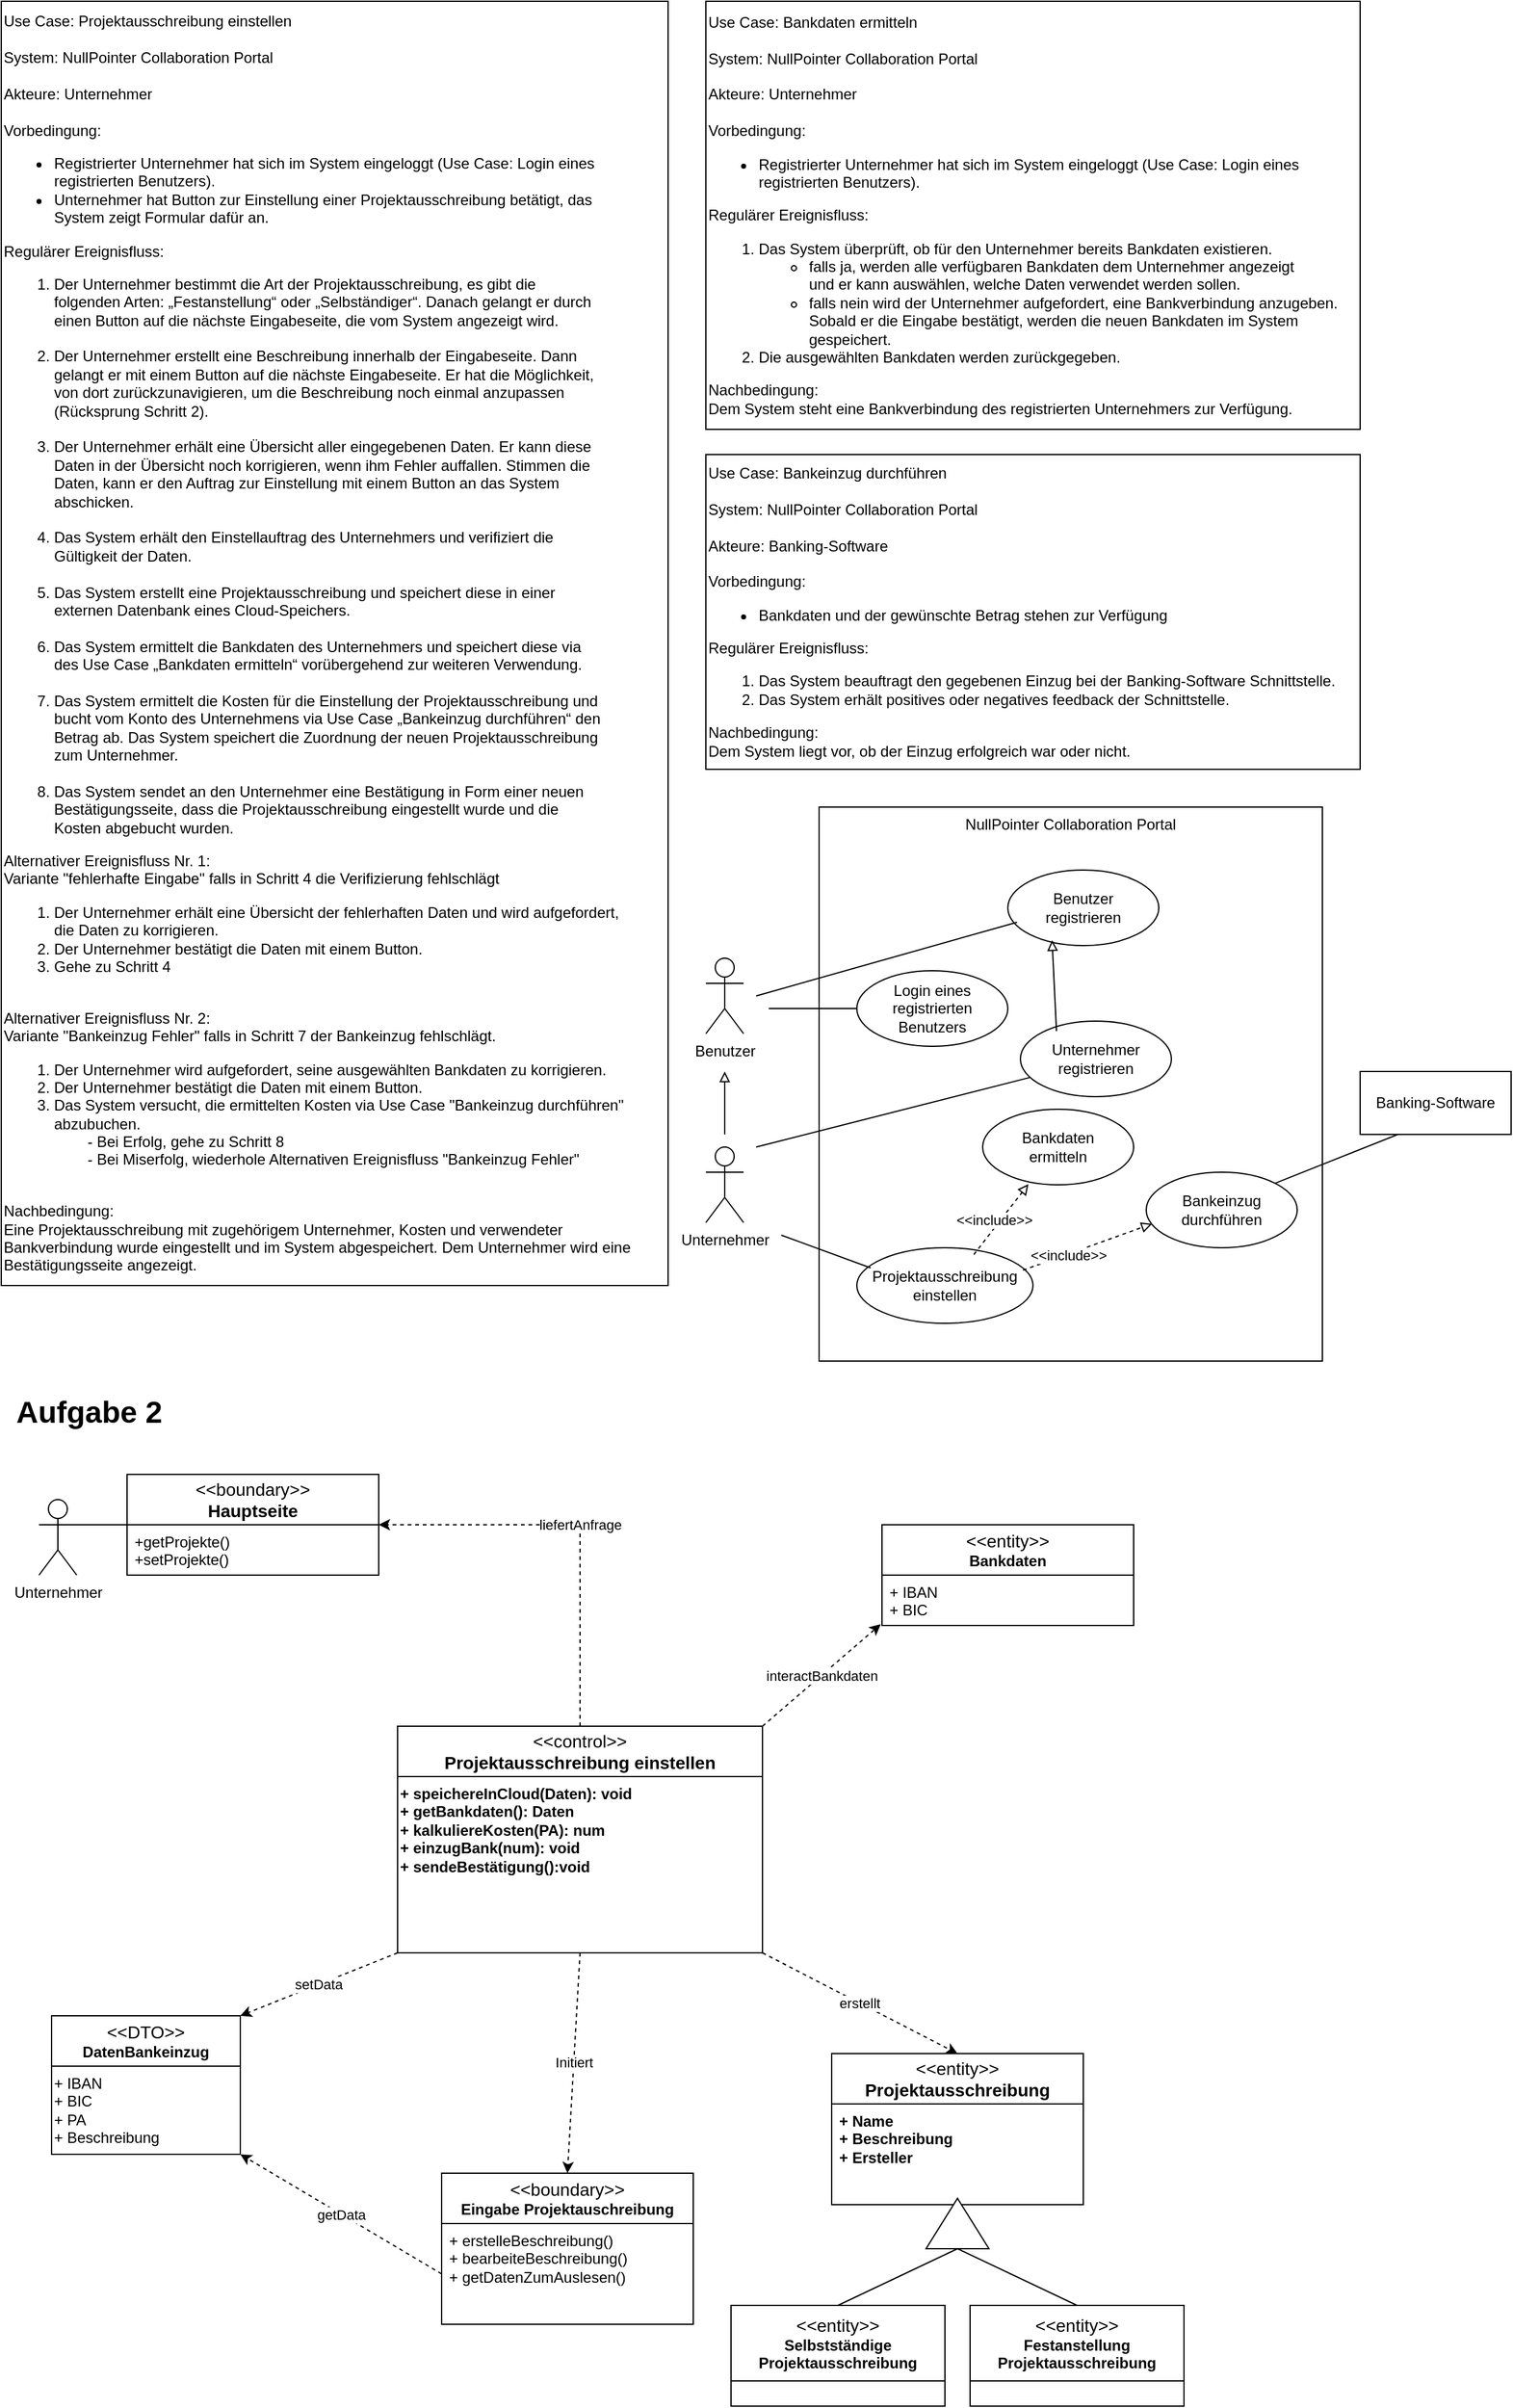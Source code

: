 <mxfile version="27.1.4">
  <diagram name="Page-1" id="3d1KqecdPM0TpSxcWpiK">
    <mxGraphModel dx="3120" dy="3320" grid="1" gridSize="10" guides="1" tooltips="1" connect="1" arrows="1" fold="1" page="1" pageScale="1" pageWidth="850" pageHeight="1100" background="none" math="0" shadow="0">
      <root>
        <mxCell id="0" />
        <mxCell id="1" parent="0" />
        <mxCell id="1ledMZv2JU0vycFWsOgZ-15" value="NullPointer Collaboration Portal" style="rounded=0;whiteSpace=wrap;html=1;fillColor=none;align=center;verticalAlign=top;" parent="1" vertex="1">
          <mxGeometry x="-190" y="-460" width="400" height="440" as="geometry" />
        </mxCell>
        <mxCell id="suKqKbUXab4gZS66yxd8-1" value="&lt;div align=&quot;left&quot;&gt;&lt;font&gt;Use Case: Projektausschreibung einstellen&lt;/font&gt;&lt;/div&gt;&lt;div align=&quot;left&quot;&gt;&lt;font&gt;&lt;br&gt;&lt;/font&gt;&lt;/div&gt;&lt;div align=&quot;left&quot;&gt;&lt;font&gt;System: NullPointer Collaboration Portal&lt;br&gt;&lt;/font&gt;&lt;/div&gt;&lt;div align=&quot;left&quot;&gt;&lt;font&gt;&lt;br&gt;&lt;/font&gt;&lt;/div&gt;&lt;div align=&quot;left&quot;&gt;&lt;font&gt;Akteure: Unternehmer&lt;/font&gt;&lt;/div&gt;&lt;div align=&quot;left&quot;&gt;&lt;font&gt;&lt;br&gt;&lt;/font&gt;&lt;/div&gt;&lt;div align=&quot;left&quot;&gt;&lt;font&gt;Vorbedingung:&lt;/font&gt;&lt;/div&gt;&lt;div align=&quot;left&quot;&gt;&lt;ul&gt;&lt;li&gt;&lt;font&gt;Registrierter Unternehmer hat sich im System eingeloggt (Use Case: Login eines&lt;br&gt;registrierten Benutzers).&lt;/font&gt;&lt;/li&gt;&lt;li&gt;&lt;font&gt;Unternehmer hat Button zur Einstellung einer Projektausschreibung betätigt, das&lt;br&gt;System zeigt Formular dafür an.&lt;/font&gt;&lt;/li&gt;&lt;/ul&gt;&lt;/div&gt;&lt;div align=&quot;left&quot;&gt;&lt;font&gt;Regulärer Ereignisfluss:&lt;br&gt;&lt;/font&gt;&lt;/div&gt;&lt;div align=&quot;left&quot;&gt;&lt;ol&gt;&lt;li&gt;&lt;font&gt;Der Unternehmer bestimmt die Art der Projektausschreibung, es gibt die&lt;br&gt;folgenden Arten: „Festanstellung“ oder „Selbständiger“. Danach gelangt er durch&lt;br&gt;einen Button auf die nächste Eingabeseite, die vom System angezeigt wird.&lt;br&gt;&lt;br&gt;&lt;/font&gt;&lt;/li&gt;&lt;li&gt;&lt;font&gt;Der Unternehmer erstellt eine Beschreibung innerhalb der Eingabeseite. Dann&lt;br&gt;gelangt er mit einem Button auf die nächste Eingabeseite. Er hat die Möglichkeit,&lt;br&gt;von dort zurückzunavigieren, um die Beschreibung noch einmal anzupassen&lt;br&gt;(Rücksprung Schritt 2).&lt;br&gt;&lt;br&gt;&lt;/font&gt;&lt;/li&gt;&lt;li&gt;&lt;font&gt;Der Unternehmer erhält eine Übersicht aller eingegebenen Daten. Er kann diese&lt;br&gt;Daten in der Übersicht noch korrigieren, wenn ihm Fehler auffallen. Stimmen die&lt;br&gt;Daten, kann er den Auftrag zur Einstellung mit einem Button an das System&lt;br&gt;abschicken.&lt;br&gt;&lt;br&gt;&lt;/font&gt;&lt;/li&gt;&lt;li&gt;&lt;font&gt; Das System erhält den Einstellauftrag des Unternehmers und verifiziert die&lt;br&gt;Gültigkeit der Daten.&lt;br&gt;&lt;br&gt;&lt;/font&gt;&lt;/li&gt;&lt;li&gt;&lt;font&gt;Das System erstellt eine Projektausschreibung und speichert diese in einer&lt;br&gt;externen Datenbank eines Cloud-Speichers.&lt;br&gt;&lt;br&gt;&lt;/font&gt;&lt;/li&gt;&lt;li&gt;&lt;font&gt;Das System ermittelt die Bankdaten des Unternehmers und speichert diese via&lt;br&gt;des Use Case „Bankdaten ermitteln“ vorübergehend zur weiteren Verwendung.&lt;br&gt;&lt;br&gt;&lt;/font&gt;&lt;/li&gt;&lt;li&gt;&lt;font&gt;Das System ermittelt die Kosten für die Einstellung der Projektausschreibung und&lt;br&gt;bucht vom Konto des Unternehmens via Use Case „Bankeinzug durchführen“ den&lt;br&gt;Betrag ab. Das System speichert die Zuordnung der neuen Projektausschreibung&lt;br&gt;zum Unternehmer.&lt;br&gt;&lt;br&gt;&lt;/font&gt;&lt;/li&gt;&lt;li&gt;&lt;font&gt;Das System sendet an den Unternehmer eine Bestätigung in Form einer neuen&lt;br&gt;Bestätigungsseite, dass die Projektausschreibung eingestellt wurde und die&lt;br&gt;Kosten abgebucht wurden.&lt;/font&gt;&lt;/li&gt;&lt;/ol&gt;&lt;div&gt;&lt;font&gt;Alternativer Ereignisfluss Nr. 1:&lt;br&gt;Variante &quot;fehlerhafte Eingabe&quot; falls in Schritt 4 die Verifizierung fehlschlägt&lt;/font&gt;&lt;/div&gt;&lt;div&gt;&lt;ol&gt;&lt;li&gt;&lt;font&gt;Der Unternehmer erhält eine Übersicht der fehlerhaften Daten und wird aufgefordert,&lt;br&gt;die Daten zu korrigieren.&amp;nbsp;&lt;/font&gt;&lt;/li&gt;&lt;li&gt;&lt;font&gt;Der Unternehmer bestätigt die Daten mit einem Button.&lt;/font&gt;&lt;/li&gt;&lt;li&gt;&lt;font&gt;Gehe zu Schritt 4&lt;/font&gt;&lt;/li&gt;&lt;/ol&gt;&lt;/div&gt;&lt;div&gt;&lt;font&gt;&lt;br&gt;&lt;/font&gt;&lt;/div&gt;&lt;div&gt;&lt;font&gt;Alternativer Ereignisfluss Nr. 2:&lt;br&gt;Variante &quot;Bankeinzug Fehler&quot; falls in Schritt 7&amp;nbsp;der Bankeinzug&amp;nbsp;fehlschlägt.&lt;/font&gt;&lt;/div&gt;&lt;div&gt;&lt;ol&gt;&lt;li&gt;&lt;font&gt;Der Unternehmer wird aufgefordert, seine ausgewählten Bankdaten zu korrigieren.&lt;/font&gt;&lt;/li&gt;&lt;li&gt;&lt;font&gt;Der Unternehmer bestätigt die Daten mit einem Button.&lt;/font&gt;&lt;/li&gt;&lt;li&gt;&lt;font&gt;Das System versucht, die ermittelten Kosten via Use Case &quot;Bankeinzug durchführen&quot;&lt;br&gt;abzubuchen.&lt;br&gt;&lt;span style=&quot;white-space: pre;&quot;&gt;&#x9;&lt;/span&gt;- Bei Erfolg, gehe zu Schritt 8&lt;br&gt;&lt;span style=&quot;white-space: pre;&quot;&gt;&#x9;&lt;/span&gt;- Bei Miserfolg, wiederhole Alternativen Ereignisfluss &quot;Bankeinzug Fehler&quot;&lt;/font&gt;&lt;/li&gt;&lt;/ol&gt;&lt;/div&gt;&lt;div&gt;&lt;font&gt;&lt;br&gt;&lt;/font&gt;&lt;/div&gt;&lt;div&gt;&lt;font&gt;Nachbedingung:&lt;br&gt;&lt;/font&gt;&lt;/div&gt;&lt;/div&gt;&lt;div align=&quot;left&quot;&gt;&lt;font&gt;Eine Projektausschreibung mit zugehörigem Unternehmer, Kosten und verwendeter&lt;br&gt;Bankverbindung wurde eingestellt und im System abgespeichert. Dem Unternehmer wird eine&amp;nbsp;&lt;br&gt;Bestätigungsseite angezeigt.&lt;/font&gt;&lt;/div&gt;" style="text;html=1;align=left;verticalAlign=middle;resizable=0;points=[];autosize=1;strokeColor=default;fillColor=none;" parent="1" vertex="1">
          <mxGeometry x="-840" y="-1100" width="530" height="1020" as="geometry" />
        </mxCell>
        <mxCell id="1ledMZv2JU0vycFWsOgZ-1" value="&lt;div align=&quot;left&quot;&gt;Use Case: Bankdaten ermitteln&lt;/div&gt;&lt;div align=&quot;left&quot;&gt;&lt;br&gt;&lt;/div&gt;&lt;div align=&quot;left&quot;&gt;System: NullPointer Collaboration Portal&lt;br&gt;&lt;/div&gt;&lt;div align=&quot;left&quot;&gt;&lt;br&gt;&lt;/div&gt;&lt;div align=&quot;left&quot;&gt;Akteure: Unternehmer&lt;/div&gt;&lt;div align=&quot;left&quot;&gt;&lt;br&gt;&lt;/div&gt;&lt;div align=&quot;left&quot;&gt;Vorbedingung:&lt;/div&gt;&lt;div align=&quot;left&quot;&gt;&lt;ul&gt;&lt;li&gt;Registrierter Unternehmer hat sich im System eingeloggt (Use Case: Login eines&lt;br&gt;registrierten Benutzers).&lt;/li&gt;&lt;/ul&gt;&lt;/div&gt;&lt;div align=&quot;left&quot;&gt;Regulärer Ereignisfluss:&lt;br&gt;&lt;/div&gt;&lt;div align=&quot;left&quot;&gt;&lt;ol&gt;&lt;li&gt;Das System überprüft, ob für den Unternehmer bereits Bankdaten existieren.&lt;ul&gt;&lt;li&gt;falls ja, werden alle verfügbaren Bankdaten dem Unternehmer angezeigt&lt;br&gt;und er kann auswählen, welche Daten verwendet werden sollen.&lt;/li&gt;&lt;li&gt;falls nein wird der Unternehmer aufgefordert, eine Bankverbindung anzugeben.&lt;br&gt;Sobald er die Eingabe bestätigt, werden die neuen Bankdaten im System&lt;br&gt;gespeichert.&lt;/li&gt;&lt;/ul&gt;&lt;/li&gt;&lt;li&gt;Die ausgewählten Bankdaten werden zurückgegeben.&lt;/li&gt;&lt;/ol&gt;&lt;div&gt;Nachbedingung:&lt;br&gt;&lt;/div&gt;&lt;/div&gt;&lt;div align=&quot;left&quot;&gt;Dem System steht eine Bankverbindung des registrierten Unternehmers zur Verfügung.&lt;/div&gt;" style="text;html=1;align=left;verticalAlign=middle;resizable=0;points=[];autosize=1;strokeColor=default;fillColor=none;" parent="1" vertex="1">
          <mxGeometry x="-280" y="-1100" width="520" height="340" as="geometry" />
        </mxCell>
        <mxCell id="1ledMZv2JU0vycFWsOgZ-2" value="&lt;div align=&quot;left&quot;&gt;Use Case: Bankeinzug durchführen&lt;/div&gt;&lt;div align=&quot;left&quot;&gt;&lt;br&gt;&lt;/div&gt;&lt;div align=&quot;left&quot;&gt;System: NullPointer Collaboration Portal&lt;br&gt;&lt;/div&gt;&lt;div align=&quot;left&quot;&gt;&lt;br&gt;&lt;/div&gt;&lt;div align=&quot;left&quot;&gt;Akteure: Banking-Software&lt;/div&gt;&lt;div align=&quot;left&quot;&gt;&lt;br&gt;&lt;/div&gt;&lt;div align=&quot;left&quot;&gt;Vorbedingung:&lt;/div&gt;&lt;div align=&quot;left&quot;&gt;&lt;ul&gt;&lt;li&gt;Bankdaten und der gewünschte Betrag stehen zur Verfügung&lt;/li&gt;&lt;/ul&gt;&lt;/div&gt;&lt;div align=&quot;left&quot;&gt;Regulärer Ereignisfluss:&lt;br&gt;&lt;/div&gt;&lt;div align=&quot;left&quot;&gt;&lt;ol&gt;&lt;li&gt;Das System beauftragt den gegebenen Einzug bei der Banking-Software Schnittstelle.&lt;/li&gt;&lt;li&gt;Das System erhält positives oder negatives feedback der Schnittstelle.&lt;/li&gt;&lt;/ol&gt;&lt;div&gt;Nachbedingung:&lt;br&gt;&lt;/div&gt;&lt;/div&gt;&lt;div align=&quot;left&quot;&gt;Dem System liegt vor, ob der Einzug erfolgreich war oder nicht.&lt;/div&gt;" style="text;html=1;align=left;verticalAlign=middle;resizable=0;points=[];autosize=1;strokeColor=default;fillColor=none;" parent="1" vertex="1">
          <mxGeometry x="-280" y="-740" width="520" height="250" as="geometry" />
        </mxCell>
        <mxCell id="1ledMZv2JU0vycFWsOgZ-4" value="&lt;div&gt;Benutzer&lt;/div&gt;&lt;div&gt;registrieren&lt;/div&gt;" style="ellipse;whiteSpace=wrap;html=1;" parent="1" vertex="1">
          <mxGeometry x="-40" y="-410" width="120" height="60" as="geometry" />
        </mxCell>
        <mxCell id="1ledMZv2JU0vycFWsOgZ-5" value="&lt;div&gt;Unternehmer&lt;/div&gt;&lt;div&gt;registrieren&lt;/div&gt;" style="ellipse;whiteSpace=wrap;html=1;" parent="1" vertex="1">
          <mxGeometry x="-30" y="-290" width="120" height="60" as="geometry" />
        </mxCell>
        <mxCell id="1ledMZv2JU0vycFWsOgZ-7" value="&lt;div&gt;Bankdaten&lt;/div&gt;&lt;div&gt;ermitteln&lt;/div&gt;" style="ellipse;whiteSpace=wrap;html=1;" parent="1" vertex="1">
          <mxGeometry x="-60" y="-220" width="120" height="60" as="geometry" />
        </mxCell>
        <mxCell id="1ledMZv2JU0vycFWsOgZ-13" style="edgeStyle=orthogonalEdgeStyle;rounded=0;orthogonalLoop=1;jettySize=auto;html=1;endArrow=block;endFill=0;strokeWidth=1;" parent="1" edge="1">
          <mxGeometry relative="1" as="geometry">
            <mxPoint x="-265" y="-200" as="sourcePoint" />
            <mxPoint x="-265" y="-250" as="targetPoint" />
          </mxGeometry>
        </mxCell>
        <mxCell id="1ledMZv2JU0vycFWsOgZ-8" value="Unternehmer" style="shape=umlActor;verticalLabelPosition=bottom;verticalAlign=top;html=1;outlineConnect=0;" parent="1" vertex="1">
          <mxGeometry x="-280" y="-190" width="30" height="60" as="geometry" />
        </mxCell>
        <mxCell id="1ledMZv2JU0vycFWsOgZ-11" value="Benutzer" style="shape=umlActor;verticalLabelPosition=bottom;verticalAlign=top;html=1;outlineConnect=0;" parent="1" vertex="1">
          <mxGeometry x="-280" y="-340" width="30" height="60" as="geometry" />
        </mxCell>
        <mxCell id="1ledMZv2JU0vycFWsOgZ-14" value="&lt;div&gt;Bankeinzug&lt;/div&gt;&lt;div&gt;durchführen&lt;/div&gt;" style="ellipse;whiteSpace=wrap;html=1;" parent="1" vertex="1">
          <mxGeometry x="70" y="-170" width="120" height="60" as="geometry" />
        </mxCell>
        <mxCell id="1ledMZv2JU0vycFWsOgZ-17" value="&lt;div&gt;Projektausschreibung&lt;/div&gt;&lt;div&gt;einstellen&lt;/div&gt;" style="ellipse;whiteSpace=wrap;html=1;" parent="1" vertex="1">
          <mxGeometry x="-160" y="-110" width="140" height="60" as="geometry" />
        </mxCell>
        <mxCell id="1ledMZv2JU0vycFWsOgZ-18" value="Banking-Software" style="rounded=0;whiteSpace=wrap;html=1;" parent="1" vertex="1">
          <mxGeometry x="240" y="-250" width="120" height="50" as="geometry" />
        </mxCell>
        <mxCell id="1ledMZv2JU0vycFWsOgZ-19" value="" style="endArrow=block;html=1;rounded=0;entryX=0.038;entryY=0.684;entryDx=0;entryDy=0;exitX=0.943;exitY=0.297;exitDx=0;exitDy=0;endFill=0;dashed=1;exitPerimeter=0;entryPerimeter=0;" parent="1" source="1ledMZv2JU0vycFWsOgZ-17" target="1ledMZv2JU0vycFWsOgZ-14" edge="1">
          <mxGeometry width="50" height="50" relative="1" as="geometry">
            <mxPoint x="30" y="-330" as="sourcePoint" />
            <mxPoint x="80" y="-380" as="targetPoint" />
          </mxGeometry>
        </mxCell>
        <mxCell id="1ledMZv2JU0vycFWsOgZ-26" value="&amp;lt;&amp;lt;include&amp;gt;&amp;gt;" style="edgeLabel;html=1;align=center;verticalAlign=middle;resizable=0;points=[];" parent="1ledMZv2JU0vycFWsOgZ-19" vertex="1" connectable="0">
          <mxGeometry x="-0.304" y="-1" relative="1" as="geometry">
            <mxPoint as="offset" />
          </mxGeometry>
        </mxCell>
        <mxCell id="1ledMZv2JU0vycFWsOgZ-20" value="" style="endArrow=block;html=1;rounded=0;entryX=0.303;entryY=0.992;entryDx=0;entryDy=0;exitX=0.664;exitY=0.09;exitDx=0;exitDy=0;endFill=0;dashed=1;exitPerimeter=0;entryPerimeter=0;" parent="1" source="1ledMZv2JU0vycFWsOgZ-17" target="1ledMZv2JU0vycFWsOgZ-7" edge="1">
          <mxGeometry width="50" height="50" relative="1" as="geometry">
            <mxPoint x="-18" y="-82" as="sourcePoint" />
            <mxPoint x="85" y="-119" as="targetPoint" />
          </mxGeometry>
        </mxCell>
        <mxCell id="1ledMZv2JU0vycFWsOgZ-27" value="&amp;lt;&amp;lt;include&amp;gt;&amp;gt;" style="edgeLabel;html=1;align=center;verticalAlign=middle;resizable=0;points=[];" parent="1ledMZv2JU0vycFWsOgZ-20" vertex="1" connectable="0">
          <mxGeometry x="-0.109" y="4" relative="1" as="geometry">
            <mxPoint as="offset" />
          </mxGeometry>
        </mxCell>
        <mxCell id="1ledMZv2JU0vycFWsOgZ-21" value="" style="endArrow=none;html=1;rounded=0;entryX=0.25;entryY=1;entryDx=0;entryDy=0;exitX=1;exitY=0;exitDx=0;exitDy=0;" parent="1" source="1ledMZv2JU0vycFWsOgZ-14" target="1ledMZv2JU0vycFWsOgZ-18" edge="1">
          <mxGeometry width="50" height="50" relative="1" as="geometry">
            <mxPoint x="-300" y="-500" as="sourcePoint" />
            <mxPoint x="-250" y="-550" as="targetPoint" />
          </mxGeometry>
        </mxCell>
        <mxCell id="1ledMZv2JU0vycFWsOgZ-22" value="" style="endArrow=none;html=1;rounded=0;entryX=0.061;entryY=0.691;entryDx=0;entryDy=0;entryPerimeter=0;" parent="1" target="1ledMZv2JU0vycFWsOgZ-4" edge="1">
          <mxGeometry width="50" height="50" relative="1" as="geometry">
            <mxPoint x="-240" y="-310" as="sourcePoint" />
            <mxPoint x="-280" y="-430" as="targetPoint" />
          </mxGeometry>
        </mxCell>
        <mxCell id="1ledMZv2JU0vycFWsOgZ-23" value="" style="endArrow=none;html=1;rounded=0;entryX=0.065;entryY=0.745;entryDx=0;entryDy=0;entryPerimeter=0;" parent="1" target="1ledMZv2JU0vycFWsOgZ-5" edge="1">
          <mxGeometry width="50" height="50" relative="1" as="geometry">
            <mxPoint x="-240" y="-190" as="sourcePoint" />
            <mxPoint x="-330" y="-190" as="targetPoint" />
          </mxGeometry>
        </mxCell>
        <mxCell id="1ledMZv2JU0vycFWsOgZ-25" value="" style="endArrow=none;html=1;rounded=0;" parent="1" edge="1">
          <mxGeometry width="50" height="50" relative="1" as="geometry">
            <mxPoint x="-149" y="-94" as="sourcePoint" />
            <mxPoint x="-220" y="-120" as="targetPoint" />
          </mxGeometry>
        </mxCell>
        <mxCell id="1ledMZv2JU0vycFWsOgZ-28" value="&lt;div&gt;Login eines&lt;/div&gt;&lt;div&gt;registrierten&lt;/div&gt;&lt;div&gt;Benutzers&lt;/div&gt;" style="ellipse;whiteSpace=wrap;html=1;" parent="1" vertex="1">
          <mxGeometry x="-160" y="-330" width="120" height="60" as="geometry" />
        </mxCell>
        <mxCell id="1ledMZv2JU0vycFWsOgZ-31" value="" style="endArrow=block;html=1;rounded=0;entryX=0.293;entryY=0.929;entryDx=0;entryDy=0;entryPerimeter=0;exitX=0.239;exitY=0.132;exitDx=0;exitDy=0;exitPerimeter=0;endFill=0;" parent="1" source="1ledMZv2JU0vycFWsOgZ-5" target="1ledMZv2JU0vycFWsOgZ-4" edge="1">
          <mxGeometry width="50" height="50" relative="1" as="geometry">
            <mxPoint x="-370" y="-460.3" as="sourcePoint" />
            <mxPoint x="-117.52" y="-340.0" as="targetPoint" />
          </mxGeometry>
        </mxCell>
        <mxCell id="1ledMZv2JU0vycFWsOgZ-32" value="" style="endArrow=none;html=1;rounded=0;entryX=0;entryY=0.5;entryDx=0;entryDy=0;" parent="1" target="1ledMZv2JU0vycFWsOgZ-28" edge="1">
          <mxGeometry width="50" height="50" relative="1" as="geometry">
            <mxPoint x="-230" y="-300" as="sourcePoint" />
            <mxPoint x="-133" y="-359" as="targetPoint" />
          </mxGeometry>
        </mxCell>
        <mxCell id="aIbNtpPtUHnk6105fY0x-10" value="&lt;h1 style=&quot;margin-top: 0px;&quot;&gt;Aufgabe 2&lt;/h1&gt;" style="text;html=1;whiteSpace=wrap;overflow=hidden;rounded=0;" parent="1" vertex="1">
          <mxGeometry x="-830" width="180" height="40" as="geometry" />
        </mxCell>
        <mxCell id="sM1hCcH6YVYEcKg8HmV9-22" value="liefertAnfrage" style="edgeStyle=orthogonalEdgeStyle;rounded=0;orthogonalLoop=1;jettySize=auto;html=1;exitX=0.5;exitY=0;exitDx=0;exitDy=0;entryX=1;entryY=0.5;entryDx=0;entryDy=0;dashed=1;" edge="1" parent="1" source="aIbNtpPtUHnk6105fY0x-15" target="sM1hCcH6YVYEcKg8HmV9-18">
          <mxGeometry relative="1" as="geometry" />
        </mxCell>
        <mxCell id="sM1hCcH6YVYEcKg8HmV9-23" value="erstellt" style="rounded=0;orthogonalLoop=1;jettySize=auto;html=1;exitX=1;exitY=1;exitDx=0;exitDy=0;entryX=0.5;entryY=0;entryDx=0;entryDy=0;dashed=1;" edge="1" parent="1" source="sM1hCcH6YVYEcKg8HmV9-25" target="sM1hCcH6YVYEcKg8HmV9-7">
          <mxGeometry relative="1" as="geometry" />
        </mxCell>
        <mxCell id="aIbNtpPtUHnk6105fY0x-15" value="&lt;font style=&quot;font-size: 14px;&quot;&gt;&amp;lt;&amp;lt;control&amp;gt;&amp;gt;&lt;/font&gt;&lt;div&gt;&lt;span id=&quot;docs-internal-guid-68c259ae-7fff-7296-1fb7-0f01232bbbdc&quot;&gt;&lt;span style=&quot;font-family: Arial, sans-serif; background-color: transparent; font-variant-numeric: normal; font-variant-east-asian: normal; font-variant-alternates: normal; font-variant-position: normal; font-variant-emoji: normal; vertical-align: baseline; white-space-collapse: preserve;&quot;&gt;&lt;font style=&quot;font-size: 14px;&quot;&gt;&lt;b&gt;Projektausschreibung einstellen&lt;/b&gt;&lt;/font&gt;&lt;/span&gt;&lt;/span&gt;&lt;/div&gt;" style="swimlane;fontStyle=0;childLayout=stackLayout;horizontal=1;startSize=40;fillColor=none;horizontalStack=0;resizeParent=1;resizeParentMax=0;resizeLast=0;collapsible=1;marginBottom=0;whiteSpace=wrap;html=1;" parent="1" vertex="1">
          <mxGeometry x="-525" y="270" width="290" height="180" as="geometry" />
        </mxCell>
        <mxCell id="sM1hCcH6YVYEcKg8HmV9-25" value="&lt;div&gt;&lt;b&gt;+ speichereInCloud(Daten): void&lt;br&gt;+ getBankdaten(): Daten&lt;br&gt;+ kalkuliereKosten(PA): num&lt;/b&gt;&lt;/div&gt;&lt;div&gt;&lt;b&gt;+ einzugBank(num): void&lt;/b&gt;&lt;/div&gt;&lt;div&gt;&lt;b&gt;+ sendeBestätigung():void&lt;/b&gt;&lt;/div&gt;&lt;div&gt;&lt;b&gt;&lt;br&gt;&lt;/b&gt;&lt;/div&gt;" style="text;whiteSpace=wrap;html=1;" vertex="1" parent="aIbNtpPtUHnk6105fY0x-15">
          <mxGeometry y="40" width="290" height="140" as="geometry" />
        </mxCell>
        <mxCell id="sM1hCcH6YVYEcKg8HmV9-3" value="Unternehmer" style="shape=umlActor;verticalLabelPosition=bottom;verticalAlign=top;html=1;outlineConnect=0;" vertex="1" parent="1">
          <mxGeometry x="-810" y="90" width="30" height="60" as="geometry" />
        </mxCell>
        <mxCell id="sM1hCcH6YVYEcKg8HmV9-7" value="&lt;font style=&quot;font-size: 14px;&quot;&gt;&amp;lt;&amp;lt;entity&amp;gt;&amp;gt;&lt;/font&gt;&lt;div&gt;&lt;span id=&quot;docs-internal-guid-68c259ae-7fff-7296-1fb7-0f01232bbbdc&quot;&gt;&lt;span style=&quot;font-family: Arial, sans-serif; background-color: transparent; font-variant-numeric: normal; font-variant-east-asian: normal; font-variant-alternates: normal; font-variant-position: normal; font-variant-emoji: normal; vertical-align: baseline; white-space-collapse: preserve;&quot;&gt;&lt;font style=&quot;font-size: 14px;&quot;&gt;&lt;b&gt;Projektausschreibung&lt;/b&gt;&lt;/font&gt;&lt;/span&gt;&lt;/span&gt;&lt;/div&gt;" style="swimlane;fontStyle=0;childLayout=stackLayout;horizontal=1;startSize=40;fillColor=none;horizontalStack=0;resizeParent=1;resizeParentMax=0;resizeLast=0;collapsible=1;marginBottom=0;whiteSpace=wrap;html=1;" vertex="1" parent="1">
          <mxGeometry x="-180" y="530" width="200" height="120" as="geometry" />
        </mxCell>
        <mxCell id="sM1hCcH6YVYEcKg8HmV9-8" value="&lt;div&gt;&lt;b&gt;+ Name&lt;/b&gt;&lt;/div&gt;&lt;div&gt;&lt;b&gt;+ Beschreibung&lt;/b&gt;&lt;/div&gt;&lt;div&gt;&lt;b&gt;+ Ersteller&lt;/b&gt;&lt;/div&gt;&lt;div&gt;&lt;br&gt;&lt;/div&gt;&lt;div&gt;&lt;b&gt;&lt;br&gt;&lt;/b&gt;&lt;/div&gt;&lt;div&gt;&lt;b&gt;&lt;br&gt;&lt;/b&gt;&lt;/div&gt;&lt;div&gt;&lt;b&gt;&lt;br&gt;&lt;/b&gt;&lt;/div&gt;&lt;div&gt;&lt;b&gt;&lt;br&gt;&lt;/b&gt;&lt;/div&gt;&lt;div&gt;&lt;b&gt;&lt;br&gt;&lt;/b&gt;&lt;/div&gt;" style="text;strokeColor=none;fillColor=none;align=left;verticalAlign=top;spacingLeft=4;spacingRight=4;overflow=hidden;rotatable=0;points=[[0,0.5],[1,0.5]];portConstraint=eastwest;whiteSpace=wrap;html=1;" vertex="1" parent="sM1hCcH6YVYEcKg8HmV9-7">
          <mxGeometry y="40" width="200" height="80" as="geometry" />
        </mxCell>
        <mxCell id="sM1hCcH6YVYEcKg8HmV9-9" value="" style="triangle;whiteSpace=wrap;html=1;rotation=-90;" vertex="1" parent="1">
          <mxGeometry x="-100" y="640" width="40" height="50" as="geometry" />
        </mxCell>
        <mxCell id="sM1hCcH6YVYEcKg8HmV9-12" value="&lt;font style=&quot;font-size: 14px;&quot;&gt;&amp;lt;&amp;lt;entity&amp;gt;&amp;gt;&lt;/font&gt;&lt;div&gt;&lt;b&gt;Festanstellung&lt;br&gt;&lt;/b&gt;&lt;b&gt;Projektausschreibung&lt;/b&gt;&lt;/div&gt;" style="swimlane;fontStyle=0;childLayout=stackLayout;horizontal=1;startSize=60;fillColor=none;horizontalStack=0;resizeParent=1;resizeParentMax=0;resizeLast=0;collapsible=1;marginBottom=0;whiteSpace=wrap;html=1;" vertex="1" parent="1">
          <mxGeometry x="-70" y="730" width="170" height="80" as="geometry" />
        </mxCell>
        <mxCell id="sM1hCcH6YVYEcKg8HmV9-14" value="&lt;font style=&quot;font-size: 14px;&quot;&gt;&amp;lt;&amp;lt;entity&amp;gt;&amp;gt;&lt;/font&gt;&lt;div&gt;&lt;b&gt;Selbstständige Projektausschreibung&lt;/b&gt;&lt;/div&gt;" style="swimlane;fontStyle=0;childLayout=stackLayout;horizontal=1;startSize=60;fillColor=none;horizontalStack=0;resizeParent=1;resizeParentMax=0;resizeLast=0;collapsible=1;marginBottom=0;whiteSpace=wrap;html=1;" vertex="1" parent="1">
          <mxGeometry x="-260" y="730" width="170" height="80" as="geometry" />
        </mxCell>
        <mxCell id="sM1hCcH6YVYEcKg8HmV9-16" value="" style="endArrow=none;html=1;rounded=0;exitX=0;exitY=0.5;exitDx=0;exitDy=0;entryX=0.5;entryY=0;entryDx=0;entryDy=0;" edge="1" parent="1" source="sM1hCcH6YVYEcKg8HmV9-9" target="sM1hCcH6YVYEcKg8HmV9-12">
          <mxGeometry width="50" height="50" relative="1" as="geometry">
            <mxPoint x="50" y="630" as="sourcePoint" />
            <mxPoint x="100" y="580" as="targetPoint" />
          </mxGeometry>
        </mxCell>
        <mxCell id="sM1hCcH6YVYEcKg8HmV9-17" value="" style="endArrow=none;html=1;rounded=0;exitX=0;exitY=0.5;exitDx=0;exitDy=0;entryX=0.5;entryY=0;entryDx=0;entryDy=0;" edge="1" parent="1" source="sM1hCcH6YVYEcKg8HmV9-9" target="sM1hCcH6YVYEcKg8HmV9-14">
          <mxGeometry width="50" height="50" relative="1" as="geometry">
            <mxPoint x="-60" y="700" as="sourcePoint" />
            <mxPoint x="50" y="745" as="targetPoint" />
          </mxGeometry>
        </mxCell>
        <mxCell id="sM1hCcH6YVYEcKg8HmV9-18" value="&lt;font style=&quot;font-size: 14px;&quot;&gt;&amp;lt;&amp;lt;boundary&amp;gt;&amp;gt;&lt;/font&gt;&lt;div&gt;&lt;span id=&quot;docs-internal-guid-68c259ae-7fff-7296-1fb7-0f01232bbbdc&quot;&gt;&lt;span style=&quot;font-family: Arial, sans-serif; background-color: transparent; font-variant-numeric: normal; font-variant-east-asian: normal; font-variant-alternates: normal; font-variant-position: normal; font-variant-emoji: normal; vertical-align: baseline; white-space-collapse: preserve;&quot;&gt;&lt;font style=&quot;font-size: 14px;&quot;&gt;&lt;b&gt;Hauptseite&lt;/b&gt;&lt;/font&gt;&lt;/span&gt;&lt;/span&gt;&lt;/div&gt;" style="swimlane;fontStyle=0;childLayout=stackLayout;horizontal=1;startSize=40;fillColor=none;horizontalStack=0;resizeParent=1;resizeParentMax=0;resizeLast=0;collapsible=1;marginBottom=0;whiteSpace=wrap;html=1;" vertex="1" parent="1">
          <mxGeometry x="-740" y="70" width="200" height="80" as="geometry" />
        </mxCell>
        <mxCell id="sM1hCcH6YVYEcKg8HmV9-19" value="+getProjekte()&lt;br&gt;+setProjekte()" style="text;strokeColor=none;fillColor=none;align=left;verticalAlign=top;spacingLeft=4;spacingRight=4;overflow=hidden;rotatable=0;points=[[0,0.5],[1,0.5]];portConstraint=eastwest;whiteSpace=wrap;html=1;" vertex="1" parent="sM1hCcH6YVYEcKg8HmV9-18">
          <mxGeometry y="40" width="200" height="40" as="geometry" />
        </mxCell>
        <mxCell id="sM1hCcH6YVYEcKg8HmV9-20" value="" style="endArrow=none;html=1;rounded=0;entryX=1;entryY=0.333;entryDx=0;entryDy=0;entryPerimeter=0;exitX=0;exitY=0.5;exitDx=0;exitDy=0;" edge="1" parent="1" source="sM1hCcH6YVYEcKg8HmV9-18" target="sM1hCcH6YVYEcKg8HmV9-3">
          <mxGeometry width="50" height="50" relative="1" as="geometry">
            <mxPoint x="-500" y="-40" as="sourcePoint" />
            <mxPoint x="-450" y="-90" as="targetPoint" />
          </mxGeometry>
        </mxCell>
        <mxCell id="sM1hCcH6YVYEcKg8HmV9-21" value="&lt;font style=&quot;font-size: 14px;&quot;&gt;&amp;lt;&amp;lt;DTO&amp;gt;&amp;gt;&lt;/font&gt;&lt;div&gt;&lt;b&gt;DatenBankeinzug&lt;/b&gt;&lt;/div&gt;" style="swimlane;fontStyle=0;childLayout=stackLayout;horizontal=1;startSize=40;fillColor=none;horizontalStack=0;resizeParent=1;resizeParentMax=0;resizeLast=0;collapsible=1;marginBottom=0;whiteSpace=wrap;html=1;" vertex="1" parent="1">
          <mxGeometry x="-800" y="500" width="150" height="110" as="geometry" />
        </mxCell>
        <mxCell id="sM1hCcH6YVYEcKg8HmV9-32" value="&lt;div&gt;+ IBAN&lt;/div&gt;&lt;div&gt;+ BIC&lt;/div&gt;&lt;div&gt;+ PA&lt;/div&gt;&lt;div&gt;+ Beschreibung&lt;/div&gt;" style="text;whiteSpace=wrap;html=1;" vertex="1" parent="sM1hCcH6YVYEcKg8HmV9-21">
          <mxGeometry y="40" width="150" height="70" as="geometry" />
        </mxCell>
        <mxCell id="sM1hCcH6YVYEcKg8HmV9-27" value="&lt;font style=&quot;font-size: 14px;&quot;&gt;&amp;lt;&amp;lt;entity&amp;gt;&amp;gt;&lt;/font&gt;&lt;div&gt;&lt;b&gt;Bankdaten&lt;/b&gt;&lt;/div&gt;" style="swimlane;fontStyle=0;childLayout=stackLayout;horizontal=1;startSize=40;fillColor=none;horizontalStack=0;resizeParent=1;resizeParentMax=0;resizeLast=0;collapsible=1;marginBottom=0;whiteSpace=wrap;html=1;" vertex="1" parent="1">
          <mxGeometry x="-140" y="110" width="200" height="80" as="geometry" />
        </mxCell>
        <mxCell id="sM1hCcH6YVYEcKg8HmV9-28" value="&lt;div&gt;+ IBAN&lt;/div&gt;&lt;div&gt;+ BIC&lt;/div&gt;&lt;div&gt;&lt;br&gt;&lt;/div&gt;" style="text;strokeColor=none;fillColor=none;align=left;verticalAlign=top;spacingLeft=4;spacingRight=4;overflow=hidden;rotatable=0;points=[[0,0.5],[1,0.5]];portConstraint=eastwest;whiteSpace=wrap;html=1;" vertex="1" parent="sM1hCcH6YVYEcKg8HmV9-27">
          <mxGeometry y="40" width="200" height="40" as="geometry" />
        </mxCell>
        <mxCell id="sM1hCcH6YVYEcKg8HmV9-31" value="interactBankdaten" style="rounded=0;orthogonalLoop=1;jettySize=auto;html=1;exitX=1;exitY=0;exitDx=0;exitDy=0;entryX=-0.005;entryY=0.975;entryDx=0;entryDy=0;dashed=1;entryPerimeter=0;" edge="1" parent="1" source="aIbNtpPtUHnk6105fY0x-15" target="sM1hCcH6YVYEcKg8HmV9-28">
          <mxGeometry relative="1" as="geometry">
            <mxPoint x="-220" y="330" as="sourcePoint" />
            <mxPoint x="-380" y="170" as="targetPoint" />
          </mxGeometry>
        </mxCell>
        <mxCell id="sM1hCcH6YVYEcKg8HmV9-33" value="setData" style="rounded=0;orthogonalLoop=1;jettySize=auto;html=1;exitX=0;exitY=1;exitDx=0;exitDy=0;entryX=1;entryY=0;entryDx=0;entryDy=0;dashed=1;" edge="1" parent="1" source="aIbNtpPtUHnk6105fY0x-15" target="sM1hCcH6YVYEcKg8HmV9-21">
          <mxGeometry relative="1" as="geometry">
            <mxPoint x="-210" y="321" as="sourcePoint" />
            <mxPoint x="-116" y="240" as="targetPoint" />
          </mxGeometry>
        </mxCell>
        <mxCell id="sM1hCcH6YVYEcKg8HmV9-35" value="&lt;font style=&quot;font-size: 14px;&quot;&gt;&amp;lt;&amp;lt;boundary&amp;gt;&amp;gt;&lt;/font&gt;&lt;div&gt;&lt;b&gt;Eingabe Projektauschreibung&lt;/b&gt;&lt;/div&gt;" style="swimlane;fontStyle=0;childLayout=stackLayout;horizontal=1;startSize=40;fillColor=none;horizontalStack=0;resizeParent=1;resizeParentMax=0;resizeLast=0;collapsible=1;marginBottom=0;whiteSpace=wrap;html=1;" vertex="1" parent="1">
          <mxGeometry x="-490" y="625" width="200" height="120" as="geometry" />
        </mxCell>
        <mxCell id="sM1hCcH6YVYEcKg8HmV9-36" value="+ erstelleBeschreibung()&lt;br&gt;+ bearbeiteBeschreibung()&lt;br&gt;+ getDatenZumAuslesen()" style="text;strokeColor=none;fillColor=none;align=left;verticalAlign=top;spacingLeft=4;spacingRight=4;overflow=hidden;rotatable=0;points=[[0,0.5],[1,0.5]];portConstraint=eastwest;whiteSpace=wrap;html=1;" vertex="1" parent="sM1hCcH6YVYEcKg8HmV9-35">
          <mxGeometry y="40" width="200" height="80" as="geometry" />
        </mxCell>
        <mxCell id="sM1hCcH6YVYEcKg8HmV9-37" value="Initiert" style="rounded=0;orthogonalLoop=1;jettySize=auto;html=1;exitX=0.5;exitY=1;exitDx=0;exitDy=0;entryX=0.5;entryY=0;entryDx=0;entryDy=0;dashed=1;" edge="1" parent="1" source="sM1hCcH6YVYEcKg8HmV9-25" target="sM1hCcH6YVYEcKg8HmV9-35">
          <mxGeometry relative="1" as="geometry">
            <mxPoint x="-475" y="460" as="sourcePoint" />
            <mxPoint x="-550" y="510" as="targetPoint" />
          </mxGeometry>
        </mxCell>
        <mxCell id="sM1hCcH6YVYEcKg8HmV9-38" value="getData" style="rounded=0;orthogonalLoop=1;jettySize=auto;html=1;exitX=0;exitY=0.5;exitDx=0;exitDy=0;dashed=1;entryX=1;entryY=1;entryDx=0;entryDy=0;" edge="1" parent="1" source="sM1hCcH6YVYEcKg8HmV9-36" target="sM1hCcH6YVYEcKg8HmV9-32">
          <mxGeometry relative="1" as="geometry">
            <mxPoint x="-380" y="570" as="sourcePoint" />
            <mxPoint x="-710" y="640" as="targetPoint" />
          </mxGeometry>
        </mxCell>
      </root>
    </mxGraphModel>
  </diagram>
</mxfile>
